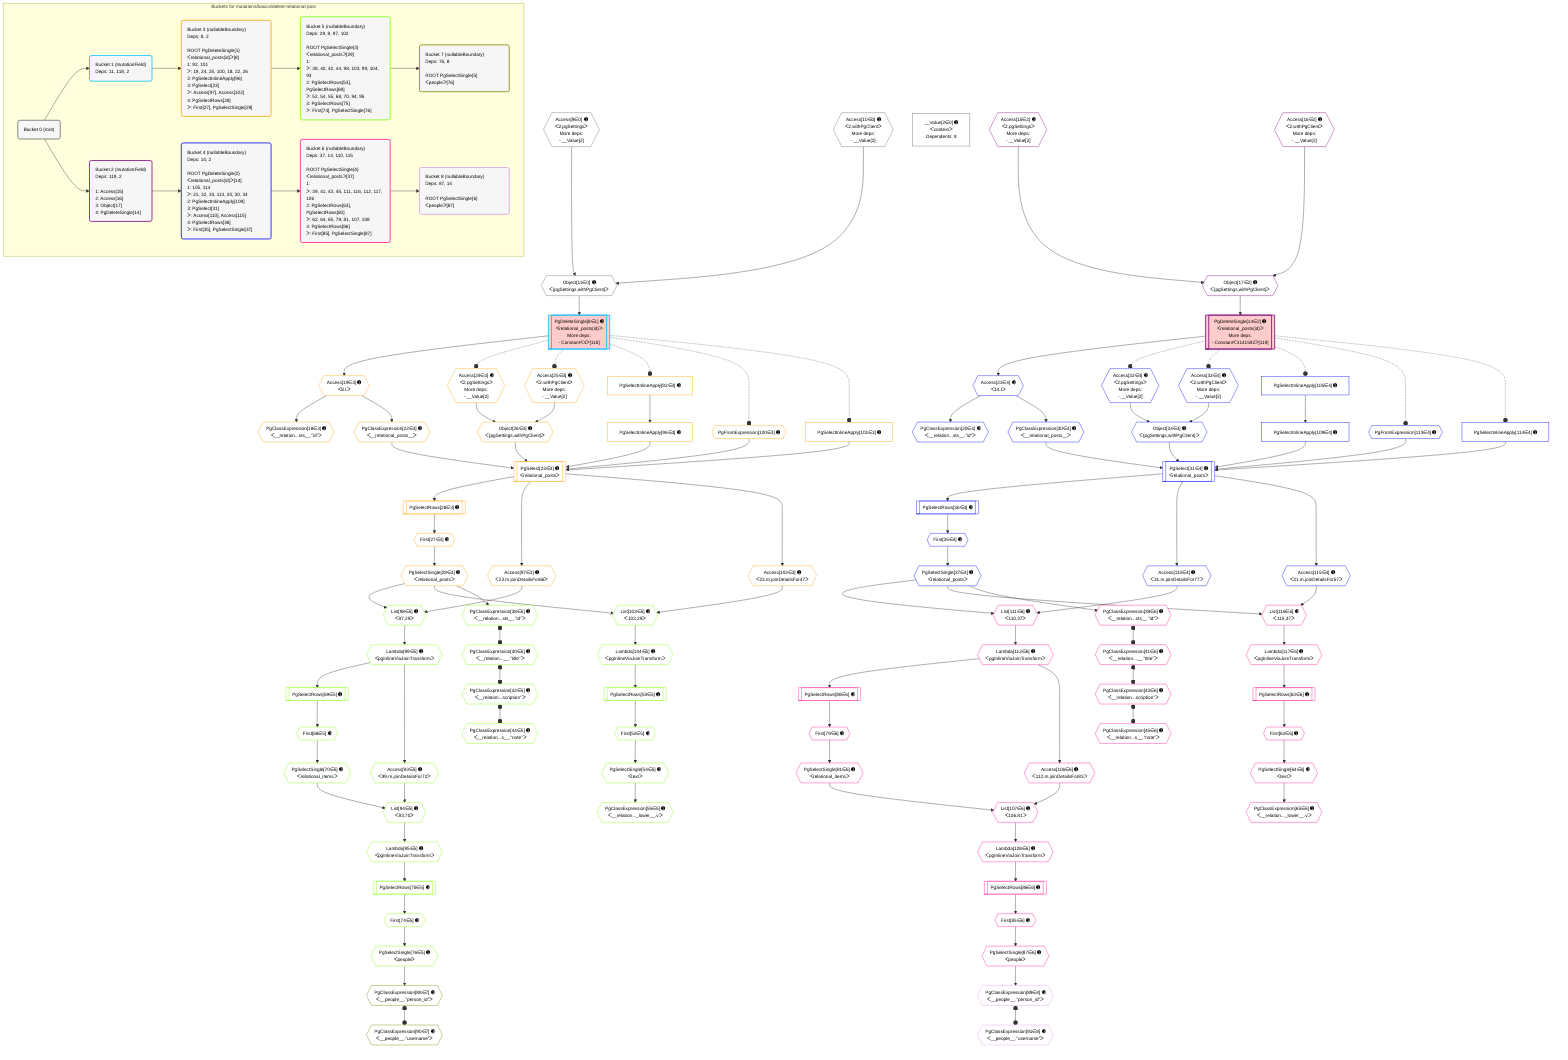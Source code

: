 %%{init: {'themeVariables': { 'fontSize': '12px'}}}%%
graph TD
    classDef path fill:#eee,stroke:#000,color:#000
    classDef plan fill:#fff,stroke-width:1px,color:#000
    classDef itemplan fill:#fff,stroke-width:2px,color:#000
    classDef unbatchedplan fill:#dff,stroke-width:1px,color:#000
    classDef sideeffectplan fill:#fcc,stroke-width:2px,color:#000
    classDef bucket fill:#f6f6f6,color:#000,stroke-width:2px,text-align:left

    subgraph "Buckets for mutations/basics/delete-relational-post"
    Bucket0("Bucket 0 (root)"):::bucket
    Bucket1("Bucket 1 (mutationField)<br />Deps: 11, 118, 2"):::bucket
    Bucket2("Bucket 2 (mutationField)<br />Deps: 119, 2<br /><br />1: Access[15]<br />2: Access[16]<br />3: Object[17]<br />4: PgDeleteSingle[14]"):::bucket
    Bucket3("Bucket 3 (nullableBoundary)<br />Deps: 8, 2<br /><br />ROOT PgDeleteSingle{1}ᐸrelational_posts(id)ᐳ[8]<br />1: 92, 101<br />ᐳ: 19, 24, 25, 100, 18, 22, 26<br />2: PgSelectInlineApply[96]<br />3: PgSelect[23]<br />ᐳ: Access[97], Access[102]<br />4: PgSelectRows[28]<br />ᐳ: First[27], PgSelectSingle[29]"):::bucket
    Bucket4("Bucket 4 (nullableBoundary)<br />Deps: 14, 2<br /><br />ROOT PgDeleteSingle{2}ᐸrelational_posts(id)ᐳ[14]<br />1: 105, 114<br />ᐳ: 21, 32, 33, 113, 20, 30, 34<br />2: PgSelectInlineApply[109]<br />3: PgSelect[31]<br />ᐳ: Access[110], Access[115]<br />4: PgSelectRows[36]<br />ᐳ: First[35], PgSelectSingle[37]"):::bucket
    Bucket5("Bucket 5 (nullableBoundary)<br />Deps: 29, 8, 97, 102<br /><br />ROOT PgSelectSingle{3}ᐸrelational_postsᐳ[29]<br />1: <br />ᐳ: 38, 40, 42, 44, 98, 103, 99, 104, 93<br />2: PgSelectRows[53], PgSelectRows[69]<br />ᐳ: 52, 54, 55, 68, 70, 94, 95<br />3: PgSelectRows[75]<br />ᐳ: First[74], PgSelectSingle[76]"):::bucket
    Bucket6("Bucket 6 (nullableBoundary)<br />Deps: 37, 14, 110, 115<br /><br />ROOT PgSelectSingle{4}ᐸrelational_postsᐳ[37]<br />1: <br />ᐳ: 39, 41, 43, 45, 111, 116, 112, 117, 106<br />2: PgSelectRows[63], PgSelectRows[80]<br />ᐳ: 62, 64, 65, 79, 81, 107, 108<br />3: PgSelectRows[86]<br />ᐳ: First[85], PgSelectSingle[87]"):::bucket
    Bucket7("Bucket 7 (nullableBoundary)<br />Deps: 76, 8<br /><br />ROOT PgSelectSingle{5}ᐸpeopleᐳ[76]"):::bucket
    Bucket8("Bucket 8 (nullableBoundary)<br />Deps: 87, 14<br /><br />ROOT PgSelectSingle{6}ᐸpeopleᐳ[87]"):::bucket
    end
    Bucket0 --> Bucket1 & Bucket2
    Bucket1 --> Bucket3
    Bucket2 --> Bucket4
    Bucket3 --> Bucket5
    Bucket4 --> Bucket6
    Bucket5 --> Bucket7
    Bucket6 --> Bucket8

    %% plan dependencies
    Object11{{"Object[11∈0] ➊<br />ᐸ{pgSettings,withPgClient}ᐳ"}}:::plan
    Access9{{"Access[9∈0] ➊<br />ᐸ2.pgSettingsᐳ<br />More deps:<br />- __Value[2]"}}:::plan
    Access10{{"Access[10∈0] ➊<br />ᐸ2.withPgClientᐳ<br />More deps:<br />- __Value[2]"}}:::plan
    Access9 & Access10 --> Object11
    __Value2["__Value[2∈0] ➊<br />ᐸcontextᐳ<br />Dependents: 8"]:::plan
    PgDeleteSingle8[["PgDeleteSingle[8∈1] ➊<br />ᐸrelational_posts(id)ᐳ<br />More deps:<br />- Constantᐸ4ᐳ[118]"]]:::sideeffectplan
    Object11 --> PgDeleteSingle8
    PgDeleteSingle14[["PgDeleteSingle[14∈2] ➊<br />ᐸrelational_posts(id)ᐳ<br />More deps:<br />- Constantᐸ3141592ᐳ[119]"]]:::sideeffectplan
    Object17{{"Object[17∈2] ➊<br />ᐸ{pgSettings,withPgClient}ᐳ"}}:::plan
    Object17 --> PgDeleteSingle14
    Access15{{"Access[15∈2] ➊<br />ᐸ2.pgSettingsᐳ<br />More deps:<br />- __Value[2]"}}:::plan
    Access16{{"Access[16∈2] ➊<br />ᐸ2.withPgClientᐳ<br />More deps:<br />- __Value[2]"}}:::plan
    Access15 & Access16 --> Object17
    PgSelect23[["PgSelect[23∈3] ➊<br />ᐸrelational_postsᐳ"]]:::plan
    Object26{{"Object[26∈3] ➊<br />ᐸ{pgSettings,withPgClient}ᐳ"}}:::plan
    PgClassExpression22{{"PgClassExpression[22∈3] ➊<br />ᐸ__relational_posts__ᐳ"}}:::plan
    PgSelectInlineApply96["PgSelectInlineApply[96∈3] ➊"]:::plan
    PgFromExpression100{{"PgFromExpression[100∈3] ➊"}}:::plan
    PgSelectInlineApply101["PgSelectInlineApply[101∈3] ➊"]:::plan
    Object26 & PgClassExpression22 & PgSelectInlineApply96 & PgFromExpression100 & PgSelectInlineApply101 --> PgSelect23
    Access24{{"Access[24∈3] ➊<br />ᐸ2.pgSettingsᐳ<br />More deps:<br />- __Value[2]"}}:::plan
    Access25{{"Access[25∈3] ➊<br />ᐸ2.withPgClientᐳ<br />More deps:<br />- __Value[2]"}}:::plan
    Access24 & Access25 --> Object26
    PgClassExpression18{{"PgClassExpression[18∈3] ➊<br />ᐸ__relation...sts__.”id”ᐳ"}}:::plan
    Access19{{"Access[19∈3] ➊<br />ᐸ8.tᐳ"}}:::plan
    Access19 --> PgClassExpression18
    PgDeleteSingle8 --> Access19
    Access19 --> PgClassExpression22
    First27{{"First[27∈3] ➊"}}:::plan
    PgSelectRows28[["PgSelectRows[28∈3] ➊"]]:::plan
    PgSelectRows28 --> First27
    PgSelect23 --> PgSelectRows28
    PgSelectSingle29{{"PgSelectSingle[29∈3] ➊<br />ᐸrelational_postsᐳ"}}:::plan
    First27 --> PgSelectSingle29
    PgSelectInlineApply92["PgSelectInlineApply[92∈3] ➊"]:::plan
    PgSelectInlineApply92 --> PgSelectInlineApply96
    Access97{{"Access[97∈3] ➊<br />ᐸ23.m.joinDetailsFor66ᐳ"}}:::plan
    PgSelect23 --> Access97
    Access102{{"Access[102∈3] ➊<br />ᐸ23.m.joinDetailsFor47ᐳ"}}:::plan
    PgSelect23 --> Access102
    PgSelect31[["PgSelect[31∈4] ➊<br />ᐸrelational_postsᐳ"]]:::plan
    Object34{{"Object[34∈4] ➊<br />ᐸ{pgSettings,withPgClient}ᐳ"}}:::plan
    PgClassExpression30{{"PgClassExpression[30∈4] ➊<br />ᐸ__relational_posts__ᐳ"}}:::plan
    PgSelectInlineApply109["PgSelectInlineApply[109∈4] ➊"]:::plan
    PgFromExpression113{{"PgFromExpression[113∈4] ➊"}}:::plan
    PgSelectInlineApply114["PgSelectInlineApply[114∈4] ➊"]:::plan
    Object34 & PgClassExpression30 & PgSelectInlineApply109 & PgFromExpression113 & PgSelectInlineApply114 --> PgSelect31
    Access32{{"Access[32∈4] ➊<br />ᐸ2.pgSettingsᐳ<br />More deps:<br />- __Value[2]"}}:::plan
    Access33{{"Access[33∈4] ➊<br />ᐸ2.withPgClientᐳ<br />More deps:<br />- __Value[2]"}}:::plan
    Access32 & Access33 --> Object34
    PgClassExpression20{{"PgClassExpression[20∈4] ➊<br />ᐸ__relation...sts__.”id”ᐳ"}}:::plan
    Access21{{"Access[21∈4] ➊<br />ᐸ14.tᐳ"}}:::plan
    Access21 --> PgClassExpression20
    PgDeleteSingle14 --> Access21
    Access21 --> PgClassExpression30
    First35{{"First[35∈4] ➊"}}:::plan
    PgSelectRows36[["PgSelectRows[36∈4] ➊"]]:::plan
    PgSelectRows36 --> First35
    PgSelect31 --> PgSelectRows36
    PgSelectSingle37{{"PgSelectSingle[37∈4] ➊<br />ᐸrelational_postsᐳ"}}:::plan
    First35 --> PgSelectSingle37
    PgSelectInlineApply105["PgSelectInlineApply[105∈4] ➊"]:::plan
    PgSelectInlineApply105 --> PgSelectInlineApply109
    Access110{{"Access[110∈4] ➊<br />ᐸ31.m.joinDetailsFor77ᐳ"}}:::plan
    PgSelect31 --> Access110
    Access115{{"Access[115∈4] ➊<br />ᐸ31.m.joinDetailsFor57ᐳ"}}:::plan
    PgSelect31 --> Access115
    List94{{"List[94∈5] ➊<br />ᐸ93,70ᐳ"}}:::plan
    Access93{{"Access[93∈5] ➊<br />ᐸ99.m.joinDetailsFor72ᐳ"}}:::plan
    PgSelectSingle70{{"PgSelectSingle[70∈5] ➊<br />ᐸrelational_itemsᐳ"}}:::plan
    Access93 & PgSelectSingle70 --> List94
    List98{{"List[98∈5] ➊<br />ᐸ97,29ᐳ"}}:::plan
    Access97 & PgSelectSingle29 --> List98
    List103{{"List[103∈5] ➊<br />ᐸ102,29ᐳ"}}:::plan
    Access102 & PgSelectSingle29 --> List103
    PgClassExpression38{{"PgClassExpression[38∈5] ➊<br />ᐸ__relation...sts__.”id”ᐳ"}}:::plan
    PgSelectSingle29 --> PgClassExpression38
    PgClassExpression40{{"PgClassExpression[40∈5] ➊<br />ᐸ__relation...__.”title”ᐳ"}}:::plan
    PgClassExpression38 o--o PgClassExpression40
    PgClassExpression42{{"PgClassExpression[42∈5] ➊<br />ᐸ__relation...scription”ᐳ"}}:::plan
    PgClassExpression40 o--o PgClassExpression42
    PgClassExpression44{{"PgClassExpression[44∈5] ➊<br />ᐸ__relation...s__.”note”ᐳ"}}:::plan
    PgClassExpression42 o--o PgClassExpression44
    First52{{"First[52∈5] ➊"}}:::plan
    PgSelectRows53[["PgSelectRows[53∈5] ➊"]]:::plan
    PgSelectRows53 --> First52
    Lambda104{{"Lambda[104∈5] ➊<br />ᐸpgInlineViaJoinTransformᐳ"}}:::plan
    Lambda104 --> PgSelectRows53
    PgSelectSingle54{{"PgSelectSingle[54∈5] ➊<br />ᐸtextᐳ"}}:::plan
    First52 --> PgSelectSingle54
    PgClassExpression55{{"PgClassExpression[55∈5] ➊<br />ᐸ__relation..._lower__.vᐳ"}}:::plan
    PgSelectSingle54 --> PgClassExpression55
    First68{{"First[68∈5] ➊"}}:::plan
    PgSelectRows69[["PgSelectRows[69∈5] ➊"]]:::plan
    PgSelectRows69 --> First68
    Lambda99{{"Lambda[99∈5] ➊<br />ᐸpgInlineViaJoinTransformᐳ"}}:::plan
    Lambda99 --> PgSelectRows69
    First68 --> PgSelectSingle70
    First74{{"First[74∈5] ➊"}}:::plan
    PgSelectRows75[["PgSelectRows[75∈5] ➊"]]:::plan
    PgSelectRows75 --> First74
    Lambda95{{"Lambda[95∈5] ➊<br />ᐸpgInlineViaJoinTransformᐳ"}}:::plan
    Lambda95 --> PgSelectRows75
    PgSelectSingle76{{"PgSelectSingle[76∈5] ➊<br />ᐸpeopleᐳ"}}:::plan
    First74 --> PgSelectSingle76
    Lambda99 --> Access93
    List94 --> Lambda95
    List98 --> Lambda99
    List103 --> Lambda104
    List107{{"List[107∈6] ➊<br />ᐸ106,81ᐳ"}}:::plan
    Access106{{"Access[106∈6] ➊<br />ᐸ112.m.joinDetailsFor83ᐳ"}}:::plan
    PgSelectSingle81{{"PgSelectSingle[81∈6] ➊<br />ᐸrelational_itemsᐳ"}}:::plan
    Access106 & PgSelectSingle81 --> List107
    List111{{"List[111∈6] ➊<br />ᐸ110,37ᐳ"}}:::plan
    Access110 & PgSelectSingle37 --> List111
    List116{{"List[116∈6] ➊<br />ᐸ115,37ᐳ"}}:::plan
    Access115 & PgSelectSingle37 --> List116
    PgClassExpression39{{"PgClassExpression[39∈6] ➊<br />ᐸ__relation...sts__.”id”ᐳ"}}:::plan
    PgSelectSingle37 --> PgClassExpression39
    PgClassExpression41{{"PgClassExpression[41∈6] ➊<br />ᐸ__relation...__.”title”ᐳ"}}:::plan
    PgClassExpression39 o--o PgClassExpression41
    PgClassExpression43{{"PgClassExpression[43∈6] ➊<br />ᐸ__relation...scription”ᐳ"}}:::plan
    PgClassExpression41 o--o PgClassExpression43
    PgClassExpression45{{"PgClassExpression[45∈6] ➊<br />ᐸ__relation...s__.”note”ᐳ"}}:::plan
    PgClassExpression43 o--o PgClassExpression45
    First62{{"First[62∈6] ➊"}}:::plan
    PgSelectRows63[["PgSelectRows[63∈6] ➊"]]:::plan
    PgSelectRows63 --> First62
    Lambda117{{"Lambda[117∈6] ➊<br />ᐸpgInlineViaJoinTransformᐳ"}}:::plan
    Lambda117 --> PgSelectRows63
    PgSelectSingle64{{"PgSelectSingle[64∈6] ➊<br />ᐸtextᐳ"}}:::plan
    First62 --> PgSelectSingle64
    PgClassExpression65{{"PgClassExpression[65∈6] ➊<br />ᐸ__relation..._lower__.vᐳ"}}:::plan
    PgSelectSingle64 --> PgClassExpression65
    First79{{"First[79∈6] ➊"}}:::plan
    PgSelectRows80[["PgSelectRows[80∈6] ➊"]]:::plan
    PgSelectRows80 --> First79
    Lambda112{{"Lambda[112∈6] ➊<br />ᐸpgInlineViaJoinTransformᐳ"}}:::plan
    Lambda112 --> PgSelectRows80
    First79 --> PgSelectSingle81
    First85{{"First[85∈6] ➊"}}:::plan
    PgSelectRows86[["PgSelectRows[86∈6] ➊"]]:::plan
    PgSelectRows86 --> First85
    Lambda108{{"Lambda[108∈6] ➊<br />ᐸpgInlineViaJoinTransformᐳ"}}:::plan
    Lambda108 --> PgSelectRows86
    PgSelectSingle87{{"PgSelectSingle[87∈6] ➊<br />ᐸpeopleᐳ"}}:::plan
    First85 --> PgSelectSingle87
    Lambda112 --> Access106
    List107 --> Lambda108
    List111 --> Lambda112
    List116 --> Lambda117
    PgClassExpression88{{"PgClassExpression[88∈7] ➊<br />ᐸ__people__.”person_id”ᐳ"}}:::plan
    PgSelectSingle76 --> PgClassExpression88
    PgClassExpression90{{"PgClassExpression[90∈7] ➊<br />ᐸ__people__.”username”ᐳ"}}:::plan
    PgClassExpression88 o--o PgClassExpression90
    PgClassExpression89{{"PgClassExpression[89∈8] ➊<br />ᐸ__people__.”person_id”ᐳ"}}:::plan
    PgSelectSingle87 --> PgClassExpression89
    PgClassExpression91{{"PgClassExpression[91∈8] ➊<br />ᐸ__people__.”username”ᐳ"}}:::plan
    PgClassExpression89 o--o PgClassExpression91

    %% define steps
    classDef bucket0 stroke:#696969
    class Bucket0,__Value2,Access9,Access10,Object11 bucket0
    classDef bucket1 stroke:#00bfff
    class Bucket1,PgDeleteSingle8 bucket1
    classDef bucket2 stroke:#7f007f
    class Bucket2,PgDeleteSingle14,Access15,Access16,Object17 bucket2
    classDef bucket3 stroke:#ffa500
    class Bucket3,PgClassExpression18,Access19,PgClassExpression22,PgSelect23,Access24,Access25,Object26,First27,PgSelectRows28,PgSelectSingle29,PgSelectInlineApply92,PgSelectInlineApply96,Access97,PgFromExpression100,PgSelectInlineApply101,Access102 bucket3
    classDef bucket4 stroke:#0000ff
    class Bucket4,PgClassExpression20,Access21,PgClassExpression30,PgSelect31,Access32,Access33,Object34,First35,PgSelectRows36,PgSelectSingle37,PgSelectInlineApply105,PgSelectInlineApply109,Access110,PgFromExpression113,PgSelectInlineApply114,Access115 bucket4
    classDef bucket5 stroke:#7fff00
    class Bucket5,PgClassExpression38,PgClassExpression40,PgClassExpression42,PgClassExpression44,First52,PgSelectRows53,PgSelectSingle54,PgClassExpression55,First68,PgSelectRows69,PgSelectSingle70,First74,PgSelectRows75,PgSelectSingle76,Access93,List94,Lambda95,List98,Lambda99,List103,Lambda104 bucket5
    classDef bucket6 stroke:#ff1493
    class Bucket6,PgClassExpression39,PgClassExpression41,PgClassExpression43,PgClassExpression45,First62,PgSelectRows63,PgSelectSingle64,PgClassExpression65,First79,PgSelectRows80,PgSelectSingle81,First85,PgSelectRows86,PgSelectSingle87,Access106,List107,Lambda108,List111,Lambda112,List116,Lambda117 bucket6
    classDef bucket7 stroke:#808000
    class Bucket7,PgClassExpression88,PgClassExpression90 bucket7
    classDef bucket8 stroke:#dda0dd
    class Bucket8,PgClassExpression89,PgClassExpression91 bucket8

    %% implicit side effects
    PgDeleteSingle8 -.-o Access24
    PgDeleteSingle8 -.-o Access25
    PgDeleteSingle8 -.-o PgSelectInlineApply92
    PgDeleteSingle8 -.-o PgFromExpression100
    PgDeleteSingle8 -.-o PgSelectInlineApply101
    PgDeleteSingle14 -.-o Access32
    PgDeleteSingle14 -.-o Access33
    PgDeleteSingle14 -.-o PgSelectInlineApply105
    PgDeleteSingle14 -.-o PgFromExpression113
    PgDeleteSingle14 -.-o PgSelectInlineApply114